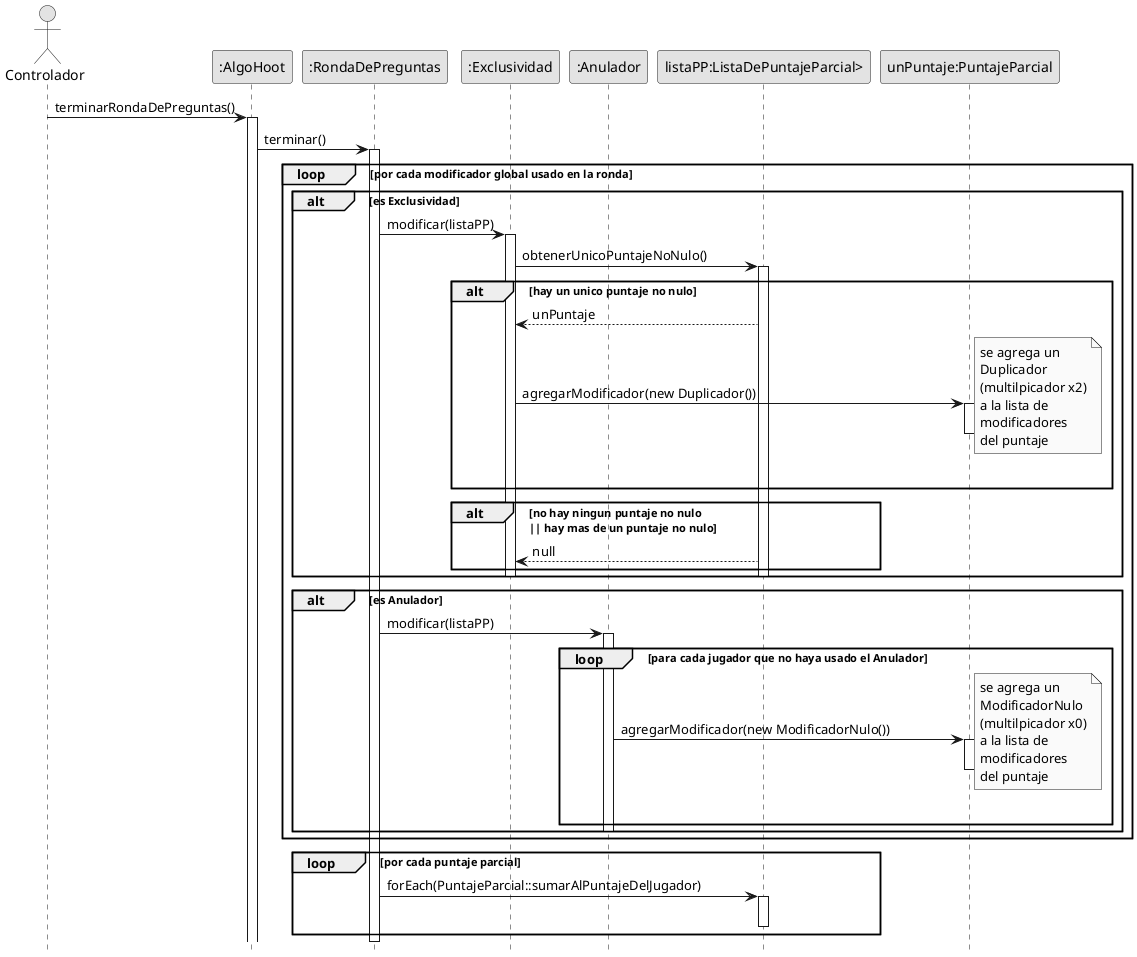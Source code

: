 @startuml terminarRondaDePreguntas
skinparam monochrome true
hide footbox
skinparam classAttributeIconSize 0


actor "Controlador" as test
participant ":AlgoHoot" as ah
participant ":RondaDePreguntas" as r
participant ":Exclusividad" as ex
participant ":Anulador" as an
participant "listaPP:ListaDePuntajeParcial>" as pp
participant "unPuntaje:PuntajeParcial" as uP


test -> ah: terminarRondaDePreguntas()
activate ah
ah -> r: terminar()
activate r
    loop por cada modificador global usado en la ronda
        alt es Exclusividad
        r -> ex: modificar(listaPP)
        activate ex
            ex -> pp: obtenerUnicoPuntajeNoNulo()
            activate pp
                alt hay un unico puntaje no nulo
                    ex <-- pp: unPuntaje

                    ex -> uP: agregarModificador(new Duplicador())

                    note right
                        se agrega un
                        Duplicador
                        (multilpicador x2)
                        a la lista de
                        modificadores
                        del puntaje
                    endnote
                    activate uP
                    deactivate uP
                end
                alt no hay ningun puntaje no nulo \n|| hay mas de un puntaje no nulo
                    ex <-- pp: null
                end
            deactivate pp
        deactivate ex

        end
        alt es Anulador
        r -> an: modificar(listaPP)
        activate an
            loop para cada jugador que no haya usado el Anulador
                an -> uP: agregarModificador(new ModificadorNulo())
                note right
                    se agrega un
                    ModificadorNulo
                    (multilpicador x0)
                    a la lista de
                    modificadores
                    del puntaje
                endnote
                activate uP
                deactivate uP
            end
        deactivate an
        end
    end
    loop por cada puntaje parcial
        r -> pp: forEach(PuntajeParcial::sumarAlPuntajeDelJugador)
        activate pp
        deactivate pp
    end
deactivate r
@enduml